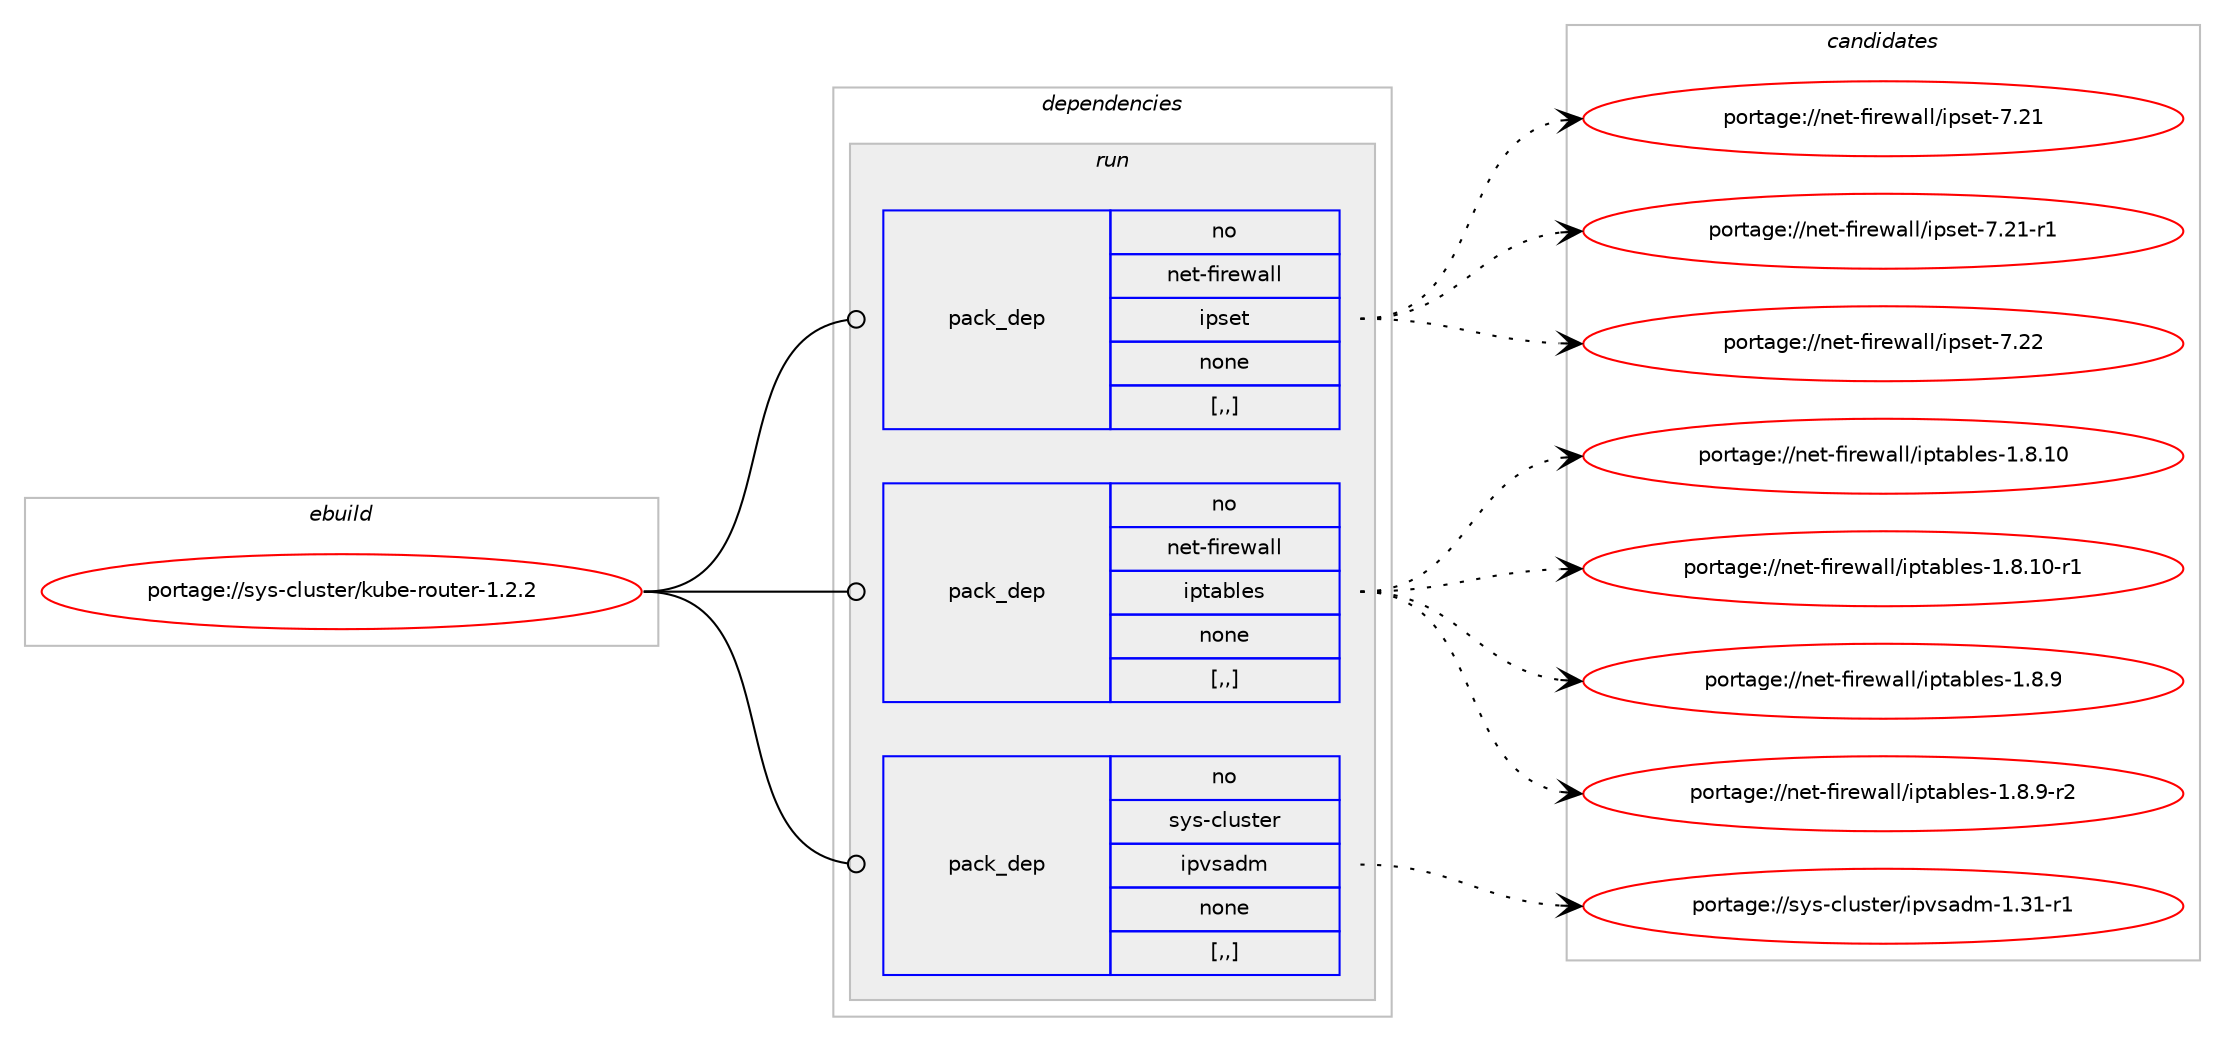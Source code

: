 digraph prolog {

# *************
# Graph options
# *************

newrank=true;
concentrate=true;
compound=true;
graph [rankdir=LR,fontname=Helvetica,fontsize=10,ranksep=1.5];#, ranksep=2.5, nodesep=0.2];
edge  [arrowhead=vee];
node  [fontname=Helvetica,fontsize=10];

# **********
# The ebuild
# **********

subgraph cluster_leftcol {
color=gray;
rank=same;
label=<<i>ebuild</i>>;
id [label="portage://sys-cluster/kube-router-1.2.2", color=red, width=4, href="../sys-cluster/kube-router-1.2.2.svg"];
}

# ****************
# The dependencies
# ****************

subgraph cluster_midcol {
color=gray;
label=<<i>dependencies</i>>;
subgraph cluster_compile {
fillcolor="#eeeeee";
style=filled;
label=<<i>compile</i>>;
}
subgraph cluster_compileandrun {
fillcolor="#eeeeee";
style=filled;
label=<<i>compile and run</i>>;
}
subgraph cluster_run {
fillcolor="#eeeeee";
style=filled;
label=<<i>run</i>>;
subgraph pack306535 {
dependency421124 [label=<<TABLE BORDER="0" CELLBORDER="1" CELLSPACING="0" CELLPADDING="4" WIDTH="220"><TR><TD ROWSPAN="6" CELLPADDING="30">pack_dep</TD></TR><TR><TD WIDTH="110">no</TD></TR><TR><TD>net-firewall</TD></TR><TR><TD>ipset</TD></TR><TR><TD>none</TD></TR><TR><TD>[,,]</TD></TR></TABLE>>, shape=none, color=blue];
}
id:e -> dependency421124:w [weight=20,style="solid",arrowhead="odot"];
subgraph pack306536 {
dependency421125 [label=<<TABLE BORDER="0" CELLBORDER="1" CELLSPACING="0" CELLPADDING="4" WIDTH="220"><TR><TD ROWSPAN="6" CELLPADDING="30">pack_dep</TD></TR><TR><TD WIDTH="110">no</TD></TR><TR><TD>net-firewall</TD></TR><TR><TD>iptables</TD></TR><TR><TD>none</TD></TR><TR><TD>[,,]</TD></TR></TABLE>>, shape=none, color=blue];
}
id:e -> dependency421125:w [weight=20,style="solid",arrowhead="odot"];
subgraph pack306537 {
dependency421126 [label=<<TABLE BORDER="0" CELLBORDER="1" CELLSPACING="0" CELLPADDING="4" WIDTH="220"><TR><TD ROWSPAN="6" CELLPADDING="30">pack_dep</TD></TR><TR><TD WIDTH="110">no</TD></TR><TR><TD>sys-cluster</TD></TR><TR><TD>ipvsadm</TD></TR><TR><TD>none</TD></TR><TR><TD>[,,]</TD></TR></TABLE>>, shape=none, color=blue];
}
id:e -> dependency421126:w [weight=20,style="solid",arrowhead="odot"];
}
}

# **************
# The candidates
# **************

subgraph cluster_choices {
rank=same;
color=gray;
label=<<i>candidates</i>>;

subgraph choice306535 {
color=black;
nodesep=1;
choice1101011164510210511410111997108108471051121151011164555465049 [label="portage://net-firewall/ipset-7.21", color=red, width=4,href="../net-firewall/ipset-7.21.svg"];
choice11010111645102105114101119971081084710511211510111645554650494511449 [label="portage://net-firewall/ipset-7.21-r1", color=red, width=4,href="../net-firewall/ipset-7.21-r1.svg"];
choice1101011164510210511410111997108108471051121151011164555465050 [label="portage://net-firewall/ipset-7.22", color=red, width=4,href="../net-firewall/ipset-7.22.svg"];
dependency421124:e -> choice1101011164510210511410111997108108471051121151011164555465049:w [style=dotted,weight="100"];
dependency421124:e -> choice11010111645102105114101119971081084710511211510111645554650494511449:w [style=dotted,weight="100"];
dependency421124:e -> choice1101011164510210511410111997108108471051121151011164555465050:w [style=dotted,weight="100"];
}
subgraph choice306536 {
color=black;
nodesep=1;
choice110101116451021051141011199710810847105112116979810810111545494656464948 [label="portage://net-firewall/iptables-1.8.10", color=red, width=4,href="../net-firewall/iptables-1.8.10.svg"];
choice1101011164510210511410111997108108471051121169798108101115454946564649484511449 [label="portage://net-firewall/iptables-1.8.10-r1", color=red, width=4,href="../net-firewall/iptables-1.8.10-r1.svg"];
choice1101011164510210511410111997108108471051121169798108101115454946564657 [label="portage://net-firewall/iptables-1.8.9", color=red, width=4,href="../net-firewall/iptables-1.8.9.svg"];
choice11010111645102105114101119971081084710511211697981081011154549465646574511450 [label="portage://net-firewall/iptables-1.8.9-r2", color=red, width=4,href="../net-firewall/iptables-1.8.9-r2.svg"];
dependency421125:e -> choice110101116451021051141011199710810847105112116979810810111545494656464948:w [style=dotted,weight="100"];
dependency421125:e -> choice1101011164510210511410111997108108471051121169798108101115454946564649484511449:w [style=dotted,weight="100"];
dependency421125:e -> choice1101011164510210511410111997108108471051121169798108101115454946564657:w [style=dotted,weight="100"];
dependency421125:e -> choice11010111645102105114101119971081084710511211697981081011154549465646574511450:w [style=dotted,weight="100"];
}
subgraph choice306537 {
color=black;
nodesep=1;
choice1151211154599108117115116101114471051121181159710010945494651494511449 [label="portage://sys-cluster/ipvsadm-1.31-r1", color=red, width=4,href="../sys-cluster/ipvsadm-1.31-r1.svg"];
dependency421126:e -> choice1151211154599108117115116101114471051121181159710010945494651494511449:w [style=dotted,weight="100"];
}
}

}
